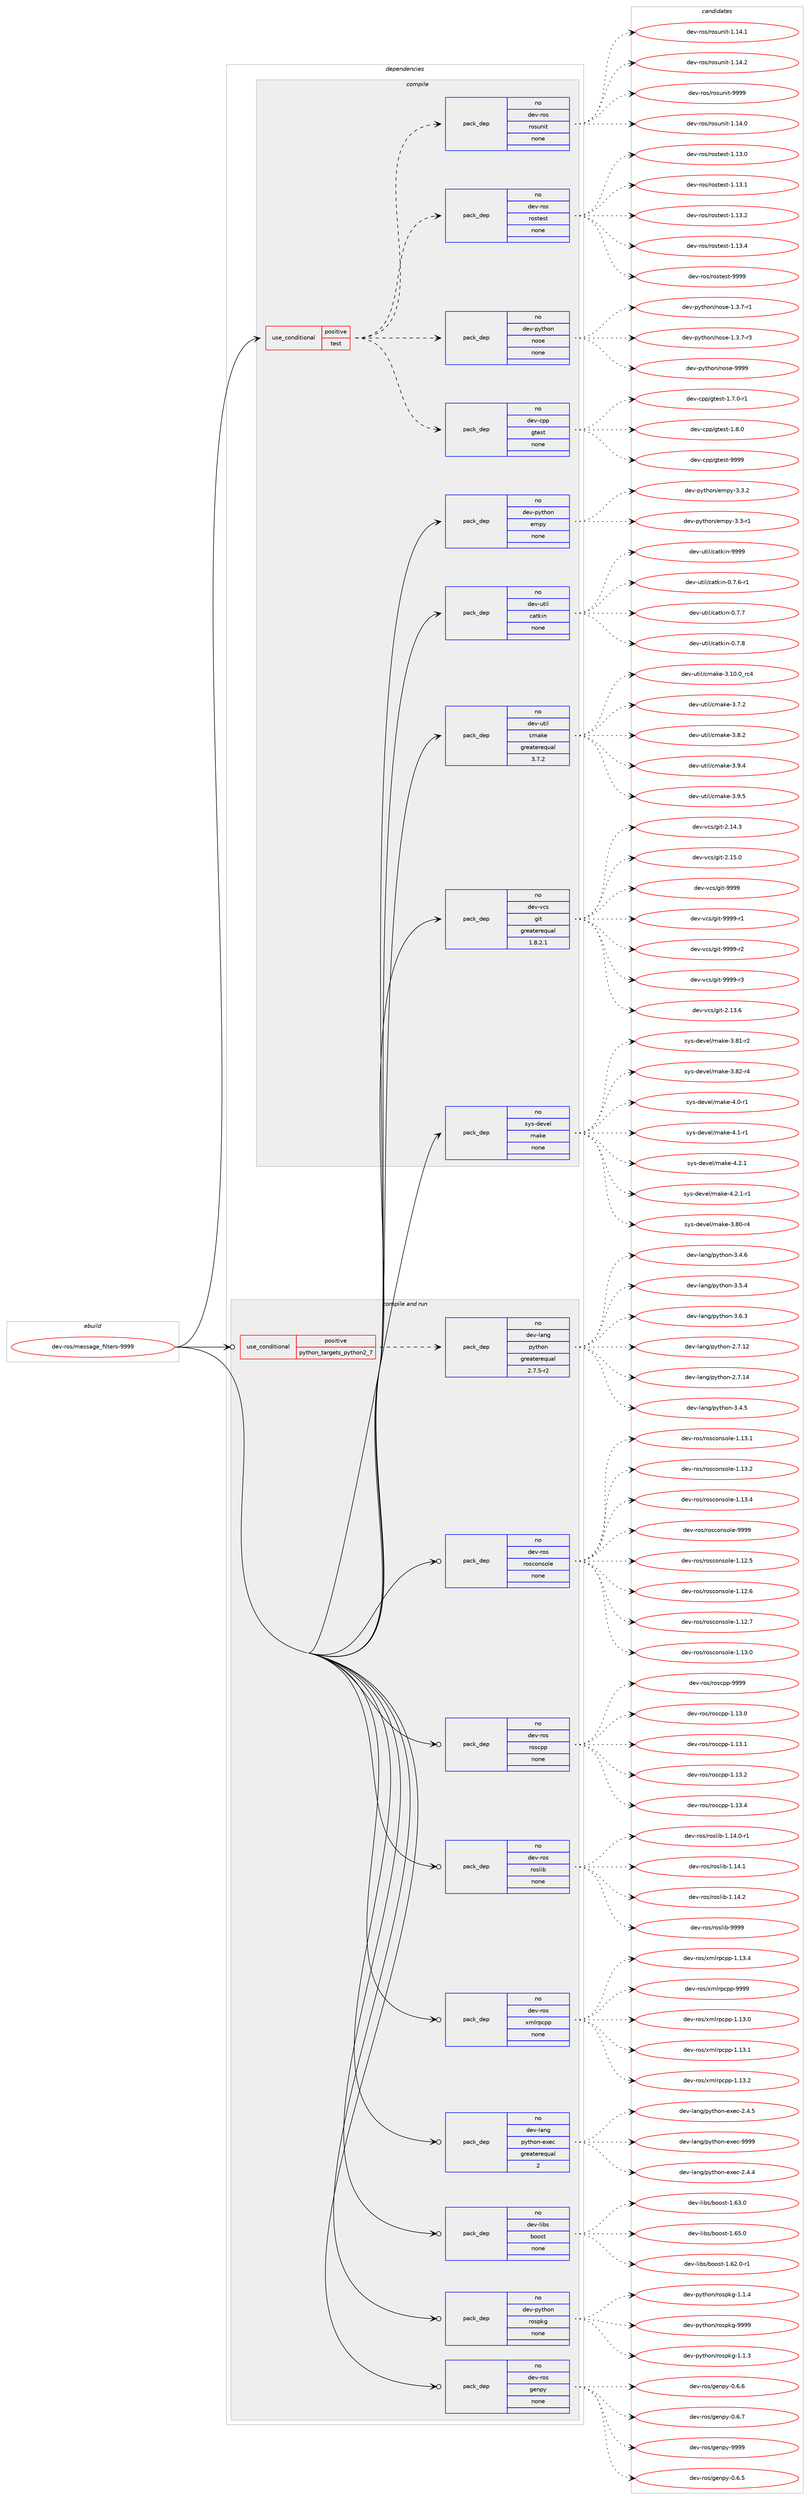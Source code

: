 digraph prolog {

# *************
# Graph options
# *************

newrank=true;
concentrate=true;
compound=true;
graph [rankdir=LR,fontname=Helvetica,fontsize=10,ranksep=1.5];#, ranksep=2.5, nodesep=0.2];
edge  [arrowhead=vee];
node  [fontname=Helvetica,fontsize=10];

# **********
# The ebuild
# **********

subgraph cluster_leftcol {
color=gray;
rank=same;
label=<<i>ebuild</i>>;
id [label="dev-ros/message_filters-9999", color=red, width=4, href="../dev-ros/message_filters-9999.svg"];
}

# ****************
# The dependencies
# ****************

subgraph cluster_midcol {
color=gray;
label=<<i>dependencies</i>>;
subgraph cluster_compile {
fillcolor="#eeeeee";
style=filled;
label=<<i>compile</i>>;
subgraph cond45765 {
dependency204448 [label=<<TABLE BORDER="0" CELLBORDER="1" CELLSPACING="0" CELLPADDING="4"><TR><TD ROWSPAN="3" CELLPADDING="10">use_conditional</TD></TR><TR><TD>positive</TD></TR><TR><TD>test</TD></TR></TABLE>>, shape=none, color=red];
subgraph pack154696 {
dependency204449 [label=<<TABLE BORDER="0" CELLBORDER="1" CELLSPACING="0" CELLPADDING="4" WIDTH="220"><TR><TD ROWSPAN="6" CELLPADDING="30">pack_dep</TD></TR><TR><TD WIDTH="110">no</TD></TR><TR><TD>dev-ros</TD></TR><TR><TD>rostest</TD></TR><TR><TD>none</TD></TR><TR><TD></TD></TR></TABLE>>, shape=none, color=blue];
}
dependency204448:e -> dependency204449:w [weight=20,style="dashed",arrowhead="vee"];
subgraph pack154697 {
dependency204450 [label=<<TABLE BORDER="0" CELLBORDER="1" CELLSPACING="0" CELLPADDING="4" WIDTH="220"><TR><TD ROWSPAN="6" CELLPADDING="30">pack_dep</TD></TR><TR><TD WIDTH="110">no</TD></TR><TR><TD>dev-ros</TD></TR><TR><TD>rosunit</TD></TR><TR><TD>none</TD></TR><TR><TD></TD></TR></TABLE>>, shape=none, color=blue];
}
dependency204448:e -> dependency204450:w [weight=20,style="dashed",arrowhead="vee"];
subgraph pack154698 {
dependency204451 [label=<<TABLE BORDER="0" CELLBORDER="1" CELLSPACING="0" CELLPADDING="4" WIDTH="220"><TR><TD ROWSPAN="6" CELLPADDING="30">pack_dep</TD></TR><TR><TD WIDTH="110">no</TD></TR><TR><TD>dev-cpp</TD></TR><TR><TD>gtest</TD></TR><TR><TD>none</TD></TR><TR><TD></TD></TR></TABLE>>, shape=none, color=blue];
}
dependency204448:e -> dependency204451:w [weight=20,style="dashed",arrowhead="vee"];
subgraph pack154699 {
dependency204452 [label=<<TABLE BORDER="0" CELLBORDER="1" CELLSPACING="0" CELLPADDING="4" WIDTH="220"><TR><TD ROWSPAN="6" CELLPADDING="30">pack_dep</TD></TR><TR><TD WIDTH="110">no</TD></TR><TR><TD>dev-python</TD></TR><TR><TD>nose</TD></TR><TR><TD>none</TD></TR><TR><TD></TD></TR></TABLE>>, shape=none, color=blue];
}
dependency204448:e -> dependency204452:w [weight=20,style="dashed",arrowhead="vee"];
}
id:e -> dependency204448:w [weight=20,style="solid",arrowhead="vee"];
subgraph pack154700 {
dependency204453 [label=<<TABLE BORDER="0" CELLBORDER="1" CELLSPACING="0" CELLPADDING="4" WIDTH="220"><TR><TD ROWSPAN="6" CELLPADDING="30">pack_dep</TD></TR><TR><TD WIDTH="110">no</TD></TR><TR><TD>dev-python</TD></TR><TR><TD>empy</TD></TR><TR><TD>none</TD></TR><TR><TD></TD></TR></TABLE>>, shape=none, color=blue];
}
id:e -> dependency204453:w [weight=20,style="solid",arrowhead="vee"];
subgraph pack154701 {
dependency204454 [label=<<TABLE BORDER="0" CELLBORDER="1" CELLSPACING="0" CELLPADDING="4" WIDTH="220"><TR><TD ROWSPAN="6" CELLPADDING="30">pack_dep</TD></TR><TR><TD WIDTH="110">no</TD></TR><TR><TD>dev-util</TD></TR><TR><TD>catkin</TD></TR><TR><TD>none</TD></TR><TR><TD></TD></TR></TABLE>>, shape=none, color=blue];
}
id:e -> dependency204454:w [weight=20,style="solid",arrowhead="vee"];
subgraph pack154702 {
dependency204455 [label=<<TABLE BORDER="0" CELLBORDER="1" CELLSPACING="0" CELLPADDING="4" WIDTH="220"><TR><TD ROWSPAN="6" CELLPADDING="30">pack_dep</TD></TR><TR><TD WIDTH="110">no</TD></TR><TR><TD>dev-util</TD></TR><TR><TD>cmake</TD></TR><TR><TD>greaterequal</TD></TR><TR><TD>3.7.2</TD></TR></TABLE>>, shape=none, color=blue];
}
id:e -> dependency204455:w [weight=20,style="solid",arrowhead="vee"];
subgraph pack154703 {
dependency204456 [label=<<TABLE BORDER="0" CELLBORDER="1" CELLSPACING="0" CELLPADDING="4" WIDTH="220"><TR><TD ROWSPAN="6" CELLPADDING="30">pack_dep</TD></TR><TR><TD WIDTH="110">no</TD></TR><TR><TD>dev-vcs</TD></TR><TR><TD>git</TD></TR><TR><TD>greaterequal</TD></TR><TR><TD>1.8.2.1</TD></TR></TABLE>>, shape=none, color=blue];
}
id:e -> dependency204456:w [weight=20,style="solid",arrowhead="vee"];
subgraph pack154704 {
dependency204457 [label=<<TABLE BORDER="0" CELLBORDER="1" CELLSPACING="0" CELLPADDING="4" WIDTH="220"><TR><TD ROWSPAN="6" CELLPADDING="30">pack_dep</TD></TR><TR><TD WIDTH="110">no</TD></TR><TR><TD>sys-devel</TD></TR><TR><TD>make</TD></TR><TR><TD>none</TD></TR><TR><TD></TD></TR></TABLE>>, shape=none, color=blue];
}
id:e -> dependency204457:w [weight=20,style="solid",arrowhead="vee"];
}
subgraph cluster_compileandrun {
fillcolor="#eeeeee";
style=filled;
label=<<i>compile and run</i>>;
subgraph cond45766 {
dependency204458 [label=<<TABLE BORDER="0" CELLBORDER="1" CELLSPACING="0" CELLPADDING="4"><TR><TD ROWSPAN="3" CELLPADDING="10">use_conditional</TD></TR><TR><TD>positive</TD></TR><TR><TD>python_targets_python2_7</TD></TR></TABLE>>, shape=none, color=red];
subgraph pack154705 {
dependency204459 [label=<<TABLE BORDER="0" CELLBORDER="1" CELLSPACING="0" CELLPADDING="4" WIDTH="220"><TR><TD ROWSPAN="6" CELLPADDING="30">pack_dep</TD></TR><TR><TD WIDTH="110">no</TD></TR><TR><TD>dev-lang</TD></TR><TR><TD>python</TD></TR><TR><TD>greaterequal</TD></TR><TR><TD>2.7.5-r2</TD></TR></TABLE>>, shape=none, color=blue];
}
dependency204458:e -> dependency204459:w [weight=20,style="dashed",arrowhead="vee"];
}
id:e -> dependency204458:w [weight=20,style="solid",arrowhead="odotvee"];
subgraph pack154706 {
dependency204460 [label=<<TABLE BORDER="0" CELLBORDER="1" CELLSPACING="0" CELLPADDING="4" WIDTH="220"><TR><TD ROWSPAN="6" CELLPADDING="30">pack_dep</TD></TR><TR><TD WIDTH="110">no</TD></TR><TR><TD>dev-lang</TD></TR><TR><TD>python-exec</TD></TR><TR><TD>greaterequal</TD></TR><TR><TD>2</TD></TR></TABLE>>, shape=none, color=blue];
}
id:e -> dependency204460:w [weight=20,style="solid",arrowhead="odotvee"];
subgraph pack154707 {
dependency204461 [label=<<TABLE BORDER="0" CELLBORDER="1" CELLSPACING="0" CELLPADDING="4" WIDTH="220"><TR><TD ROWSPAN="6" CELLPADDING="30">pack_dep</TD></TR><TR><TD WIDTH="110">no</TD></TR><TR><TD>dev-libs</TD></TR><TR><TD>boost</TD></TR><TR><TD>none</TD></TR><TR><TD></TD></TR></TABLE>>, shape=none, color=blue];
}
id:e -> dependency204461:w [weight=20,style="solid",arrowhead="odotvee"];
subgraph pack154708 {
dependency204462 [label=<<TABLE BORDER="0" CELLBORDER="1" CELLSPACING="0" CELLPADDING="4" WIDTH="220"><TR><TD ROWSPAN="6" CELLPADDING="30">pack_dep</TD></TR><TR><TD WIDTH="110">no</TD></TR><TR><TD>dev-python</TD></TR><TR><TD>rospkg</TD></TR><TR><TD>none</TD></TR><TR><TD></TD></TR></TABLE>>, shape=none, color=blue];
}
id:e -> dependency204462:w [weight=20,style="solid",arrowhead="odotvee"];
subgraph pack154709 {
dependency204463 [label=<<TABLE BORDER="0" CELLBORDER="1" CELLSPACING="0" CELLPADDING="4" WIDTH="220"><TR><TD ROWSPAN="6" CELLPADDING="30">pack_dep</TD></TR><TR><TD WIDTH="110">no</TD></TR><TR><TD>dev-ros</TD></TR><TR><TD>genpy</TD></TR><TR><TD>none</TD></TR><TR><TD></TD></TR></TABLE>>, shape=none, color=blue];
}
id:e -> dependency204463:w [weight=20,style="solid",arrowhead="odotvee"];
subgraph pack154710 {
dependency204464 [label=<<TABLE BORDER="0" CELLBORDER="1" CELLSPACING="0" CELLPADDING="4" WIDTH="220"><TR><TD ROWSPAN="6" CELLPADDING="30">pack_dep</TD></TR><TR><TD WIDTH="110">no</TD></TR><TR><TD>dev-ros</TD></TR><TR><TD>rosconsole</TD></TR><TR><TD>none</TD></TR><TR><TD></TD></TR></TABLE>>, shape=none, color=blue];
}
id:e -> dependency204464:w [weight=20,style="solid",arrowhead="odotvee"];
subgraph pack154711 {
dependency204465 [label=<<TABLE BORDER="0" CELLBORDER="1" CELLSPACING="0" CELLPADDING="4" WIDTH="220"><TR><TD ROWSPAN="6" CELLPADDING="30">pack_dep</TD></TR><TR><TD WIDTH="110">no</TD></TR><TR><TD>dev-ros</TD></TR><TR><TD>roscpp</TD></TR><TR><TD>none</TD></TR><TR><TD></TD></TR></TABLE>>, shape=none, color=blue];
}
id:e -> dependency204465:w [weight=20,style="solid",arrowhead="odotvee"];
subgraph pack154712 {
dependency204466 [label=<<TABLE BORDER="0" CELLBORDER="1" CELLSPACING="0" CELLPADDING="4" WIDTH="220"><TR><TD ROWSPAN="6" CELLPADDING="30">pack_dep</TD></TR><TR><TD WIDTH="110">no</TD></TR><TR><TD>dev-ros</TD></TR><TR><TD>roslib</TD></TR><TR><TD>none</TD></TR><TR><TD></TD></TR></TABLE>>, shape=none, color=blue];
}
id:e -> dependency204466:w [weight=20,style="solid",arrowhead="odotvee"];
subgraph pack154713 {
dependency204467 [label=<<TABLE BORDER="0" CELLBORDER="1" CELLSPACING="0" CELLPADDING="4" WIDTH="220"><TR><TD ROWSPAN="6" CELLPADDING="30">pack_dep</TD></TR><TR><TD WIDTH="110">no</TD></TR><TR><TD>dev-ros</TD></TR><TR><TD>xmlrpcpp</TD></TR><TR><TD>none</TD></TR><TR><TD></TD></TR></TABLE>>, shape=none, color=blue];
}
id:e -> dependency204467:w [weight=20,style="solid",arrowhead="odotvee"];
}
subgraph cluster_run {
fillcolor="#eeeeee";
style=filled;
label=<<i>run</i>>;
}
}

# **************
# The candidates
# **************

subgraph cluster_choices {
rank=same;
color=gray;
label=<<i>candidates</i>>;

subgraph choice154696 {
color=black;
nodesep=1;
choice100101118451141111154711411111511610111511645494649514648 [label="dev-ros/rostest-1.13.0", color=red, width=4,href="../dev-ros/rostest-1.13.0.svg"];
choice100101118451141111154711411111511610111511645494649514649 [label="dev-ros/rostest-1.13.1", color=red, width=4,href="../dev-ros/rostest-1.13.1.svg"];
choice100101118451141111154711411111511610111511645494649514650 [label="dev-ros/rostest-1.13.2", color=red, width=4,href="../dev-ros/rostest-1.13.2.svg"];
choice100101118451141111154711411111511610111511645494649514652 [label="dev-ros/rostest-1.13.4", color=red, width=4,href="../dev-ros/rostest-1.13.4.svg"];
choice10010111845114111115471141111151161011151164557575757 [label="dev-ros/rostest-9999", color=red, width=4,href="../dev-ros/rostest-9999.svg"];
dependency204449:e -> choice100101118451141111154711411111511610111511645494649514648:w [style=dotted,weight="100"];
dependency204449:e -> choice100101118451141111154711411111511610111511645494649514649:w [style=dotted,weight="100"];
dependency204449:e -> choice100101118451141111154711411111511610111511645494649514650:w [style=dotted,weight="100"];
dependency204449:e -> choice100101118451141111154711411111511610111511645494649514652:w [style=dotted,weight="100"];
dependency204449:e -> choice10010111845114111115471141111151161011151164557575757:w [style=dotted,weight="100"];
}
subgraph choice154697 {
color=black;
nodesep=1;
choice100101118451141111154711411111511711010511645494649524648 [label="dev-ros/rosunit-1.14.0", color=red, width=4,href="../dev-ros/rosunit-1.14.0.svg"];
choice100101118451141111154711411111511711010511645494649524649 [label="dev-ros/rosunit-1.14.1", color=red, width=4,href="../dev-ros/rosunit-1.14.1.svg"];
choice100101118451141111154711411111511711010511645494649524650 [label="dev-ros/rosunit-1.14.2", color=red, width=4,href="../dev-ros/rosunit-1.14.2.svg"];
choice10010111845114111115471141111151171101051164557575757 [label="dev-ros/rosunit-9999", color=red, width=4,href="../dev-ros/rosunit-9999.svg"];
dependency204450:e -> choice100101118451141111154711411111511711010511645494649524648:w [style=dotted,weight="100"];
dependency204450:e -> choice100101118451141111154711411111511711010511645494649524649:w [style=dotted,weight="100"];
dependency204450:e -> choice100101118451141111154711411111511711010511645494649524650:w [style=dotted,weight="100"];
dependency204450:e -> choice10010111845114111115471141111151171101051164557575757:w [style=dotted,weight="100"];
}
subgraph choice154698 {
color=black;
nodesep=1;
choice1001011184599112112471031161011151164549465546484511449 [label="dev-cpp/gtest-1.7.0-r1", color=red, width=4,href="../dev-cpp/gtest-1.7.0-r1.svg"];
choice100101118459911211247103116101115116454946564648 [label="dev-cpp/gtest-1.8.0", color=red, width=4,href="../dev-cpp/gtest-1.8.0.svg"];
choice1001011184599112112471031161011151164557575757 [label="dev-cpp/gtest-9999", color=red, width=4,href="../dev-cpp/gtest-9999.svg"];
dependency204451:e -> choice1001011184599112112471031161011151164549465546484511449:w [style=dotted,weight="100"];
dependency204451:e -> choice100101118459911211247103116101115116454946564648:w [style=dotted,weight="100"];
dependency204451:e -> choice1001011184599112112471031161011151164557575757:w [style=dotted,weight="100"];
}
subgraph choice154699 {
color=black;
nodesep=1;
choice10010111845112121116104111110471101111151014549465146554511449 [label="dev-python/nose-1.3.7-r1", color=red, width=4,href="../dev-python/nose-1.3.7-r1.svg"];
choice10010111845112121116104111110471101111151014549465146554511451 [label="dev-python/nose-1.3.7-r3", color=red, width=4,href="../dev-python/nose-1.3.7-r3.svg"];
choice10010111845112121116104111110471101111151014557575757 [label="dev-python/nose-9999", color=red, width=4,href="../dev-python/nose-9999.svg"];
dependency204452:e -> choice10010111845112121116104111110471101111151014549465146554511449:w [style=dotted,weight="100"];
dependency204452:e -> choice10010111845112121116104111110471101111151014549465146554511451:w [style=dotted,weight="100"];
dependency204452:e -> choice10010111845112121116104111110471101111151014557575757:w [style=dotted,weight="100"];
}
subgraph choice154700 {
color=black;
nodesep=1;
choice1001011184511212111610411111047101109112121455146514511449 [label="dev-python/empy-3.3-r1", color=red, width=4,href="../dev-python/empy-3.3-r1.svg"];
choice1001011184511212111610411111047101109112121455146514650 [label="dev-python/empy-3.3.2", color=red, width=4,href="../dev-python/empy-3.3.2.svg"];
dependency204453:e -> choice1001011184511212111610411111047101109112121455146514511449:w [style=dotted,weight="100"];
dependency204453:e -> choice1001011184511212111610411111047101109112121455146514650:w [style=dotted,weight="100"];
}
subgraph choice154701 {
color=black;
nodesep=1;
choice100101118451171161051084799971161071051104548465546544511449 [label="dev-util/catkin-0.7.6-r1", color=red, width=4,href="../dev-util/catkin-0.7.6-r1.svg"];
choice10010111845117116105108479997116107105110454846554655 [label="dev-util/catkin-0.7.7", color=red, width=4,href="../dev-util/catkin-0.7.7.svg"];
choice10010111845117116105108479997116107105110454846554656 [label="dev-util/catkin-0.7.8", color=red, width=4,href="../dev-util/catkin-0.7.8.svg"];
choice100101118451171161051084799971161071051104557575757 [label="dev-util/catkin-9999", color=red, width=4,href="../dev-util/catkin-9999.svg"];
dependency204454:e -> choice100101118451171161051084799971161071051104548465546544511449:w [style=dotted,weight="100"];
dependency204454:e -> choice10010111845117116105108479997116107105110454846554655:w [style=dotted,weight="100"];
dependency204454:e -> choice10010111845117116105108479997116107105110454846554656:w [style=dotted,weight="100"];
dependency204454:e -> choice100101118451171161051084799971161071051104557575757:w [style=dotted,weight="100"];
}
subgraph choice154702 {
color=black;
nodesep=1;
choice1001011184511711610510847991099710710145514649484648951149952 [label="dev-util/cmake-3.10.0_rc4", color=red, width=4,href="../dev-util/cmake-3.10.0_rc4.svg"];
choice10010111845117116105108479910997107101455146554650 [label="dev-util/cmake-3.7.2", color=red, width=4,href="../dev-util/cmake-3.7.2.svg"];
choice10010111845117116105108479910997107101455146564650 [label="dev-util/cmake-3.8.2", color=red, width=4,href="../dev-util/cmake-3.8.2.svg"];
choice10010111845117116105108479910997107101455146574652 [label="dev-util/cmake-3.9.4", color=red, width=4,href="../dev-util/cmake-3.9.4.svg"];
choice10010111845117116105108479910997107101455146574653 [label="dev-util/cmake-3.9.5", color=red, width=4,href="../dev-util/cmake-3.9.5.svg"];
dependency204455:e -> choice1001011184511711610510847991099710710145514649484648951149952:w [style=dotted,weight="100"];
dependency204455:e -> choice10010111845117116105108479910997107101455146554650:w [style=dotted,weight="100"];
dependency204455:e -> choice10010111845117116105108479910997107101455146564650:w [style=dotted,weight="100"];
dependency204455:e -> choice10010111845117116105108479910997107101455146574652:w [style=dotted,weight="100"];
dependency204455:e -> choice10010111845117116105108479910997107101455146574653:w [style=dotted,weight="100"];
}
subgraph choice154703 {
color=black;
nodesep=1;
choice10010111845118991154710310511645504649514654 [label="dev-vcs/git-2.13.6", color=red, width=4,href="../dev-vcs/git-2.13.6.svg"];
choice10010111845118991154710310511645504649524651 [label="dev-vcs/git-2.14.3", color=red, width=4,href="../dev-vcs/git-2.14.3.svg"];
choice10010111845118991154710310511645504649534648 [label="dev-vcs/git-2.15.0", color=red, width=4,href="../dev-vcs/git-2.15.0.svg"];
choice1001011184511899115471031051164557575757 [label="dev-vcs/git-9999", color=red, width=4,href="../dev-vcs/git-9999.svg"];
choice10010111845118991154710310511645575757574511449 [label="dev-vcs/git-9999-r1", color=red, width=4,href="../dev-vcs/git-9999-r1.svg"];
choice10010111845118991154710310511645575757574511450 [label="dev-vcs/git-9999-r2", color=red, width=4,href="../dev-vcs/git-9999-r2.svg"];
choice10010111845118991154710310511645575757574511451 [label="dev-vcs/git-9999-r3", color=red, width=4,href="../dev-vcs/git-9999-r3.svg"];
dependency204456:e -> choice10010111845118991154710310511645504649514654:w [style=dotted,weight="100"];
dependency204456:e -> choice10010111845118991154710310511645504649524651:w [style=dotted,weight="100"];
dependency204456:e -> choice10010111845118991154710310511645504649534648:w [style=dotted,weight="100"];
dependency204456:e -> choice1001011184511899115471031051164557575757:w [style=dotted,weight="100"];
dependency204456:e -> choice10010111845118991154710310511645575757574511449:w [style=dotted,weight="100"];
dependency204456:e -> choice10010111845118991154710310511645575757574511450:w [style=dotted,weight="100"];
dependency204456:e -> choice10010111845118991154710310511645575757574511451:w [style=dotted,weight="100"];
}
subgraph choice154704 {
color=black;
nodesep=1;
choice11512111545100101118101108471099710710145514656484511452 [label="sys-devel/make-3.80-r4", color=red, width=4,href="../sys-devel/make-3.80-r4.svg"];
choice11512111545100101118101108471099710710145514656494511450 [label="sys-devel/make-3.81-r2", color=red, width=4,href="../sys-devel/make-3.81-r2.svg"];
choice11512111545100101118101108471099710710145514656504511452 [label="sys-devel/make-3.82-r4", color=red, width=4,href="../sys-devel/make-3.82-r4.svg"];
choice115121115451001011181011084710997107101455246484511449 [label="sys-devel/make-4.0-r1", color=red, width=4,href="../sys-devel/make-4.0-r1.svg"];
choice115121115451001011181011084710997107101455246494511449 [label="sys-devel/make-4.1-r1", color=red, width=4,href="../sys-devel/make-4.1-r1.svg"];
choice115121115451001011181011084710997107101455246504649 [label="sys-devel/make-4.2.1", color=red, width=4,href="../sys-devel/make-4.2.1.svg"];
choice1151211154510010111810110847109971071014552465046494511449 [label="sys-devel/make-4.2.1-r1", color=red, width=4,href="../sys-devel/make-4.2.1-r1.svg"];
dependency204457:e -> choice11512111545100101118101108471099710710145514656484511452:w [style=dotted,weight="100"];
dependency204457:e -> choice11512111545100101118101108471099710710145514656494511450:w [style=dotted,weight="100"];
dependency204457:e -> choice11512111545100101118101108471099710710145514656504511452:w [style=dotted,weight="100"];
dependency204457:e -> choice115121115451001011181011084710997107101455246484511449:w [style=dotted,weight="100"];
dependency204457:e -> choice115121115451001011181011084710997107101455246494511449:w [style=dotted,weight="100"];
dependency204457:e -> choice115121115451001011181011084710997107101455246504649:w [style=dotted,weight="100"];
dependency204457:e -> choice1151211154510010111810110847109971071014552465046494511449:w [style=dotted,weight="100"];
}
subgraph choice154705 {
color=black;
nodesep=1;
choice10010111845108971101034711212111610411111045504655464950 [label="dev-lang/python-2.7.12", color=red, width=4,href="../dev-lang/python-2.7.12.svg"];
choice10010111845108971101034711212111610411111045504655464952 [label="dev-lang/python-2.7.14", color=red, width=4,href="../dev-lang/python-2.7.14.svg"];
choice100101118451089711010347112121116104111110455146524653 [label="dev-lang/python-3.4.5", color=red, width=4,href="../dev-lang/python-3.4.5.svg"];
choice100101118451089711010347112121116104111110455146524654 [label="dev-lang/python-3.4.6", color=red, width=4,href="../dev-lang/python-3.4.6.svg"];
choice100101118451089711010347112121116104111110455146534652 [label="dev-lang/python-3.5.4", color=red, width=4,href="../dev-lang/python-3.5.4.svg"];
choice100101118451089711010347112121116104111110455146544651 [label="dev-lang/python-3.6.3", color=red, width=4,href="../dev-lang/python-3.6.3.svg"];
dependency204459:e -> choice10010111845108971101034711212111610411111045504655464950:w [style=dotted,weight="100"];
dependency204459:e -> choice10010111845108971101034711212111610411111045504655464952:w [style=dotted,weight="100"];
dependency204459:e -> choice100101118451089711010347112121116104111110455146524653:w [style=dotted,weight="100"];
dependency204459:e -> choice100101118451089711010347112121116104111110455146524654:w [style=dotted,weight="100"];
dependency204459:e -> choice100101118451089711010347112121116104111110455146534652:w [style=dotted,weight="100"];
dependency204459:e -> choice100101118451089711010347112121116104111110455146544651:w [style=dotted,weight="100"];
}
subgraph choice154706 {
color=black;
nodesep=1;
choice1001011184510897110103471121211161041111104510112010199455046524652 [label="dev-lang/python-exec-2.4.4", color=red, width=4,href="../dev-lang/python-exec-2.4.4.svg"];
choice1001011184510897110103471121211161041111104510112010199455046524653 [label="dev-lang/python-exec-2.4.5", color=red, width=4,href="../dev-lang/python-exec-2.4.5.svg"];
choice10010111845108971101034711212111610411111045101120101994557575757 [label="dev-lang/python-exec-9999", color=red, width=4,href="../dev-lang/python-exec-9999.svg"];
dependency204460:e -> choice1001011184510897110103471121211161041111104510112010199455046524652:w [style=dotted,weight="100"];
dependency204460:e -> choice1001011184510897110103471121211161041111104510112010199455046524653:w [style=dotted,weight="100"];
dependency204460:e -> choice10010111845108971101034711212111610411111045101120101994557575757:w [style=dotted,weight="100"];
}
subgraph choice154707 {
color=black;
nodesep=1;
choice10010111845108105981154798111111115116454946545046484511449 [label="dev-libs/boost-1.62.0-r1", color=red, width=4,href="../dev-libs/boost-1.62.0-r1.svg"];
choice1001011184510810598115479811111111511645494654514648 [label="dev-libs/boost-1.63.0", color=red, width=4,href="../dev-libs/boost-1.63.0.svg"];
choice1001011184510810598115479811111111511645494654534648 [label="dev-libs/boost-1.65.0", color=red, width=4,href="../dev-libs/boost-1.65.0.svg"];
dependency204461:e -> choice10010111845108105981154798111111115116454946545046484511449:w [style=dotted,weight="100"];
dependency204461:e -> choice1001011184510810598115479811111111511645494654514648:w [style=dotted,weight="100"];
dependency204461:e -> choice1001011184510810598115479811111111511645494654534648:w [style=dotted,weight="100"];
}
subgraph choice154708 {
color=black;
nodesep=1;
choice1001011184511212111610411111047114111115112107103454946494651 [label="dev-python/rospkg-1.1.3", color=red, width=4,href="../dev-python/rospkg-1.1.3.svg"];
choice1001011184511212111610411111047114111115112107103454946494652 [label="dev-python/rospkg-1.1.4", color=red, width=4,href="../dev-python/rospkg-1.1.4.svg"];
choice10010111845112121116104111110471141111151121071034557575757 [label="dev-python/rospkg-9999", color=red, width=4,href="../dev-python/rospkg-9999.svg"];
dependency204462:e -> choice1001011184511212111610411111047114111115112107103454946494651:w [style=dotted,weight="100"];
dependency204462:e -> choice1001011184511212111610411111047114111115112107103454946494652:w [style=dotted,weight="100"];
dependency204462:e -> choice10010111845112121116104111110471141111151121071034557575757:w [style=dotted,weight="100"];
}
subgraph choice154709 {
color=black;
nodesep=1;
choice1001011184511411111547103101110112121454846544653 [label="dev-ros/genpy-0.6.5", color=red, width=4,href="../dev-ros/genpy-0.6.5.svg"];
choice1001011184511411111547103101110112121454846544654 [label="dev-ros/genpy-0.6.6", color=red, width=4,href="../dev-ros/genpy-0.6.6.svg"];
choice1001011184511411111547103101110112121454846544655 [label="dev-ros/genpy-0.6.7", color=red, width=4,href="../dev-ros/genpy-0.6.7.svg"];
choice10010111845114111115471031011101121214557575757 [label="dev-ros/genpy-9999", color=red, width=4,href="../dev-ros/genpy-9999.svg"];
dependency204463:e -> choice1001011184511411111547103101110112121454846544653:w [style=dotted,weight="100"];
dependency204463:e -> choice1001011184511411111547103101110112121454846544654:w [style=dotted,weight="100"];
dependency204463:e -> choice1001011184511411111547103101110112121454846544655:w [style=dotted,weight="100"];
dependency204463:e -> choice10010111845114111115471031011101121214557575757:w [style=dotted,weight="100"];
}
subgraph choice154710 {
color=black;
nodesep=1;
choice10010111845114111115471141111159911111011511110810145494649504653 [label="dev-ros/rosconsole-1.12.5", color=red, width=4,href="../dev-ros/rosconsole-1.12.5.svg"];
choice10010111845114111115471141111159911111011511110810145494649504654 [label="dev-ros/rosconsole-1.12.6", color=red, width=4,href="../dev-ros/rosconsole-1.12.6.svg"];
choice10010111845114111115471141111159911111011511110810145494649504655 [label="dev-ros/rosconsole-1.12.7", color=red, width=4,href="../dev-ros/rosconsole-1.12.7.svg"];
choice10010111845114111115471141111159911111011511110810145494649514648 [label="dev-ros/rosconsole-1.13.0", color=red, width=4,href="../dev-ros/rosconsole-1.13.0.svg"];
choice10010111845114111115471141111159911111011511110810145494649514649 [label="dev-ros/rosconsole-1.13.1", color=red, width=4,href="../dev-ros/rosconsole-1.13.1.svg"];
choice10010111845114111115471141111159911111011511110810145494649514650 [label="dev-ros/rosconsole-1.13.2", color=red, width=4,href="../dev-ros/rosconsole-1.13.2.svg"];
choice10010111845114111115471141111159911111011511110810145494649514652 [label="dev-ros/rosconsole-1.13.4", color=red, width=4,href="../dev-ros/rosconsole-1.13.4.svg"];
choice1001011184511411111547114111115991111101151111081014557575757 [label="dev-ros/rosconsole-9999", color=red, width=4,href="../dev-ros/rosconsole-9999.svg"];
dependency204464:e -> choice10010111845114111115471141111159911111011511110810145494649504653:w [style=dotted,weight="100"];
dependency204464:e -> choice10010111845114111115471141111159911111011511110810145494649504654:w [style=dotted,weight="100"];
dependency204464:e -> choice10010111845114111115471141111159911111011511110810145494649504655:w [style=dotted,weight="100"];
dependency204464:e -> choice10010111845114111115471141111159911111011511110810145494649514648:w [style=dotted,weight="100"];
dependency204464:e -> choice10010111845114111115471141111159911111011511110810145494649514649:w [style=dotted,weight="100"];
dependency204464:e -> choice10010111845114111115471141111159911111011511110810145494649514650:w [style=dotted,weight="100"];
dependency204464:e -> choice10010111845114111115471141111159911111011511110810145494649514652:w [style=dotted,weight="100"];
dependency204464:e -> choice1001011184511411111547114111115991111101151111081014557575757:w [style=dotted,weight="100"];
}
subgraph choice154711 {
color=black;
nodesep=1;
choice10010111845114111115471141111159911211245494649514648 [label="dev-ros/roscpp-1.13.0", color=red, width=4,href="../dev-ros/roscpp-1.13.0.svg"];
choice10010111845114111115471141111159911211245494649514649 [label="dev-ros/roscpp-1.13.1", color=red, width=4,href="../dev-ros/roscpp-1.13.1.svg"];
choice10010111845114111115471141111159911211245494649514650 [label="dev-ros/roscpp-1.13.2", color=red, width=4,href="../dev-ros/roscpp-1.13.2.svg"];
choice10010111845114111115471141111159911211245494649514652 [label="dev-ros/roscpp-1.13.4", color=red, width=4,href="../dev-ros/roscpp-1.13.4.svg"];
choice1001011184511411111547114111115991121124557575757 [label="dev-ros/roscpp-9999", color=red, width=4,href="../dev-ros/roscpp-9999.svg"];
dependency204465:e -> choice10010111845114111115471141111159911211245494649514648:w [style=dotted,weight="100"];
dependency204465:e -> choice10010111845114111115471141111159911211245494649514649:w [style=dotted,weight="100"];
dependency204465:e -> choice10010111845114111115471141111159911211245494649514650:w [style=dotted,weight="100"];
dependency204465:e -> choice10010111845114111115471141111159911211245494649514652:w [style=dotted,weight="100"];
dependency204465:e -> choice1001011184511411111547114111115991121124557575757:w [style=dotted,weight="100"];
}
subgraph choice154712 {
color=black;
nodesep=1;
choice100101118451141111154711411111510810598454946495246484511449 [label="dev-ros/roslib-1.14.0-r1", color=red, width=4,href="../dev-ros/roslib-1.14.0-r1.svg"];
choice10010111845114111115471141111151081059845494649524649 [label="dev-ros/roslib-1.14.1", color=red, width=4,href="../dev-ros/roslib-1.14.1.svg"];
choice10010111845114111115471141111151081059845494649524650 [label="dev-ros/roslib-1.14.2", color=red, width=4,href="../dev-ros/roslib-1.14.2.svg"];
choice1001011184511411111547114111115108105984557575757 [label="dev-ros/roslib-9999", color=red, width=4,href="../dev-ros/roslib-9999.svg"];
dependency204466:e -> choice100101118451141111154711411111510810598454946495246484511449:w [style=dotted,weight="100"];
dependency204466:e -> choice10010111845114111115471141111151081059845494649524649:w [style=dotted,weight="100"];
dependency204466:e -> choice10010111845114111115471141111151081059845494649524650:w [style=dotted,weight="100"];
dependency204466:e -> choice1001011184511411111547114111115108105984557575757:w [style=dotted,weight="100"];
}
subgraph choice154713 {
color=black;
nodesep=1;
choice10010111845114111115471201091081141129911211245494649514648 [label="dev-ros/xmlrpcpp-1.13.0", color=red, width=4,href="../dev-ros/xmlrpcpp-1.13.0.svg"];
choice10010111845114111115471201091081141129911211245494649514649 [label="dev-ros/xmlrpcpp-1.13.1", color=red, width=4,href="../dev-ros/xmlrpcpp-1.13.1.svg"];
choice10010111845114111115471201091081141129911211245494649514650 [label="dev-ros/xmlrpcpp-1.13.2", color=red, width=4,href="../dev-ros/xmlrpcpp-1.13.2.svg"];
choice10010111845114111115471201091081141129911211245494649514652 [label="dev-ros/xmlrpcpp-1.13.4", color=red, width=4,href="../dev-ros/xmlrpcpp-1.13.4.svg"];
choice1001011184511411111547120109108114112991121124557575757 [label="dev-ros/xmlrpcpp-9999", color=red, width=4,href="../dev-ros/xmlrpcpp-9999.svg"];
dependency204467:e -> choice10010111845114111115471201091081141129911211245494649514648:w [style=dotted,weight="100"];
dependency204467:e -> choice10010111845114111115471201091081141129911211245494649514649:w [style=dotted,weight="100"];
dependency204467:e -> choice10010111845114111115471201091081141129911211245494649514650:w [style=dotted,weight="100"];
dependency204467:e -> choice10010111845114111115471201091081141129911211245494649514652:w [style=dotted,weight="100"];
dependency204467:e -> choice1001011184511411111547120109108114112991121124557575757:w [style=dotted,weight="100"];
}
}

}
